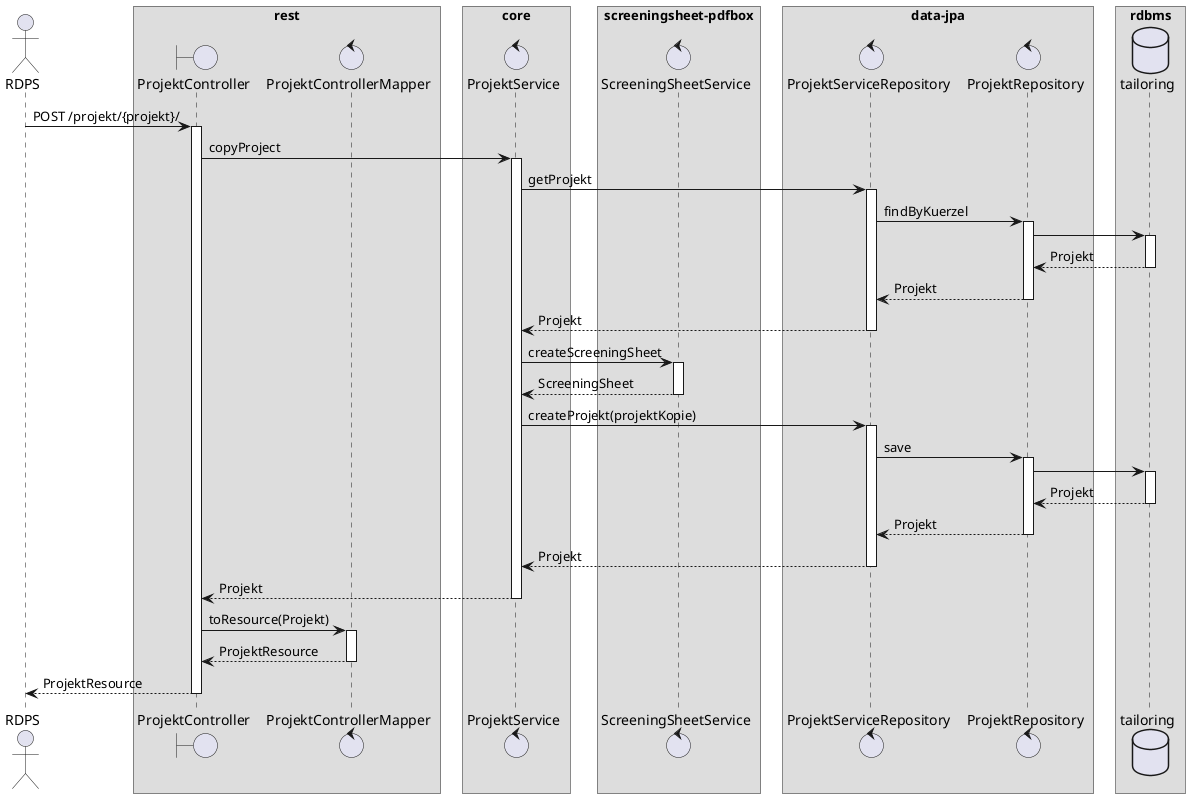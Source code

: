 @startuml ProjektKopieren.png
skinparam BoxPadding 10

actor RDPS

box rest
    boundary ProjektController
    control ProjektControllerMapper
end box

box core
    control ProjektService
end box

box screeningsheet-pdfbox
    control ScreeningSheetService
end box

box data-jpa
    control ProjektServiceRepository
    control ProjektRepository
end box

box rdbms
    database tailoring as db
end box

RDPS -> ProjektController : POST /projekt/{projekt}/
activate ProjektController

ProjektController -> ProjektService : copyProject
activate ProjektService

ProjektService -> ProjektServiceRepository : getProjekt
activate ProjektServiceRepository
ProjektServiceRepository -> ProjektRepository : findByKuerzel
activate ProjektRepository
ProjektRepository -> db
activate db
return Projekt
ProjektRepository --> ProjektServiceRepository : Projekt
deactivate ProjektRepository

ProjektServiceRepository -->  ProjektService : Projekt
deactivate ProjektServiceRepository

ProjektService -> ScreeningSheetService : createScreeningSheet
activate ScreeningSheetService
return ScreeningSheet
deactivate ScreeningSheetService

ProjektService -> ProjektServiceRepository : createProjekt(projektKopie)
activate ProjektServiceRepository
ProjektServiceRepository -> ProjektRepository : save
activate ProjektRepository
ProjektRepository -> db
activate db
return Projekt
deactivate db
ProjektRepository --> ProjektServiceRepository : Projekt
deactivate ProjektRepository
ProjektServiceRepository --> ProjektService : Projekt
deactivate ProjektServiceRepository

ProjektService --> ProjektController : Projekt
deactivate ProjektService

ProjektController -> ProjektControllerMapper : toResource(Projekt)
activate ProjektControllerMapper
return ProjektResource
deactivate ProjektControllerMapper
ProjektController --> RDPS : ProjektResource
deactivate ProjektController


@enduml
